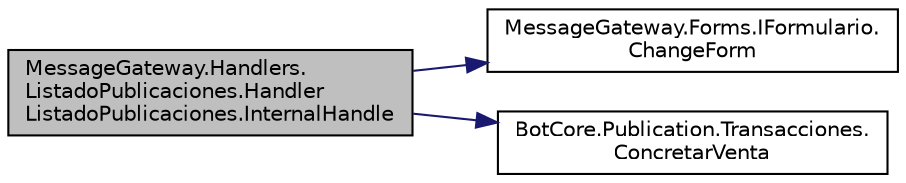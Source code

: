 digraph "MessageGateway.Handlers.ListadoPublicaciones.HandlerListadoPublicaciones.InternalHandle"
{
 // INTERACTIVE_SVG=YES
 // LATEX_PDF_SIZE
  edge [fontname="Helvetica",fontsize="10",labelfontname="Helvetica",labelfontsize="10"];
  node [fontname="Helvetica",fontsize="10",shape=record];
  rankdir="LR";
  Node1 [label="MessageGateway.Handlers.\lListadoPublicaciones.Handler\lListadoPublicaciones.InternalHandle",height=0.2,width=0.4,color="black", fillcolor="grey75", style="filled", fontcolor="black",tooltip="InternalHandle, muestra las publicaciones filtradas y los detalles de una publicación según el nombre..."];
  Node1 -> Node2 [color="midnightblue",fontsize="10",style="solid",fontname="Helvetica"];
  Node2 [label="MessageGateway.Forms.IFormulario.\lChangeForm",height=0.2,width=0.4,color="black", fillcolor="white", style="filled",URL="$interfaceMessageGateway_1_1Forms_1_1IFormulario.html#af719fd1f858d7ee2d94b86b16ec7399d",tooltip="Metodo que cambia el formulario donde esta parado el usuario."];
  Node1 -> Node3 [color="midnightblue",fontsize="10",style="solid",fontname="Helvetica"];
  Node3 [label="BotCore.Publication.Transacciones.\lConcretarVenta",height=0.2,width=0.4,color="black", fillcolor="white", style="filled",URL="$classBotCore_1_1Publication_1_1Transacciones.html#ac55c6768597325c5ea7c2c552fb732d5",tooltip="Confirma la compra y la persiste."];
}

